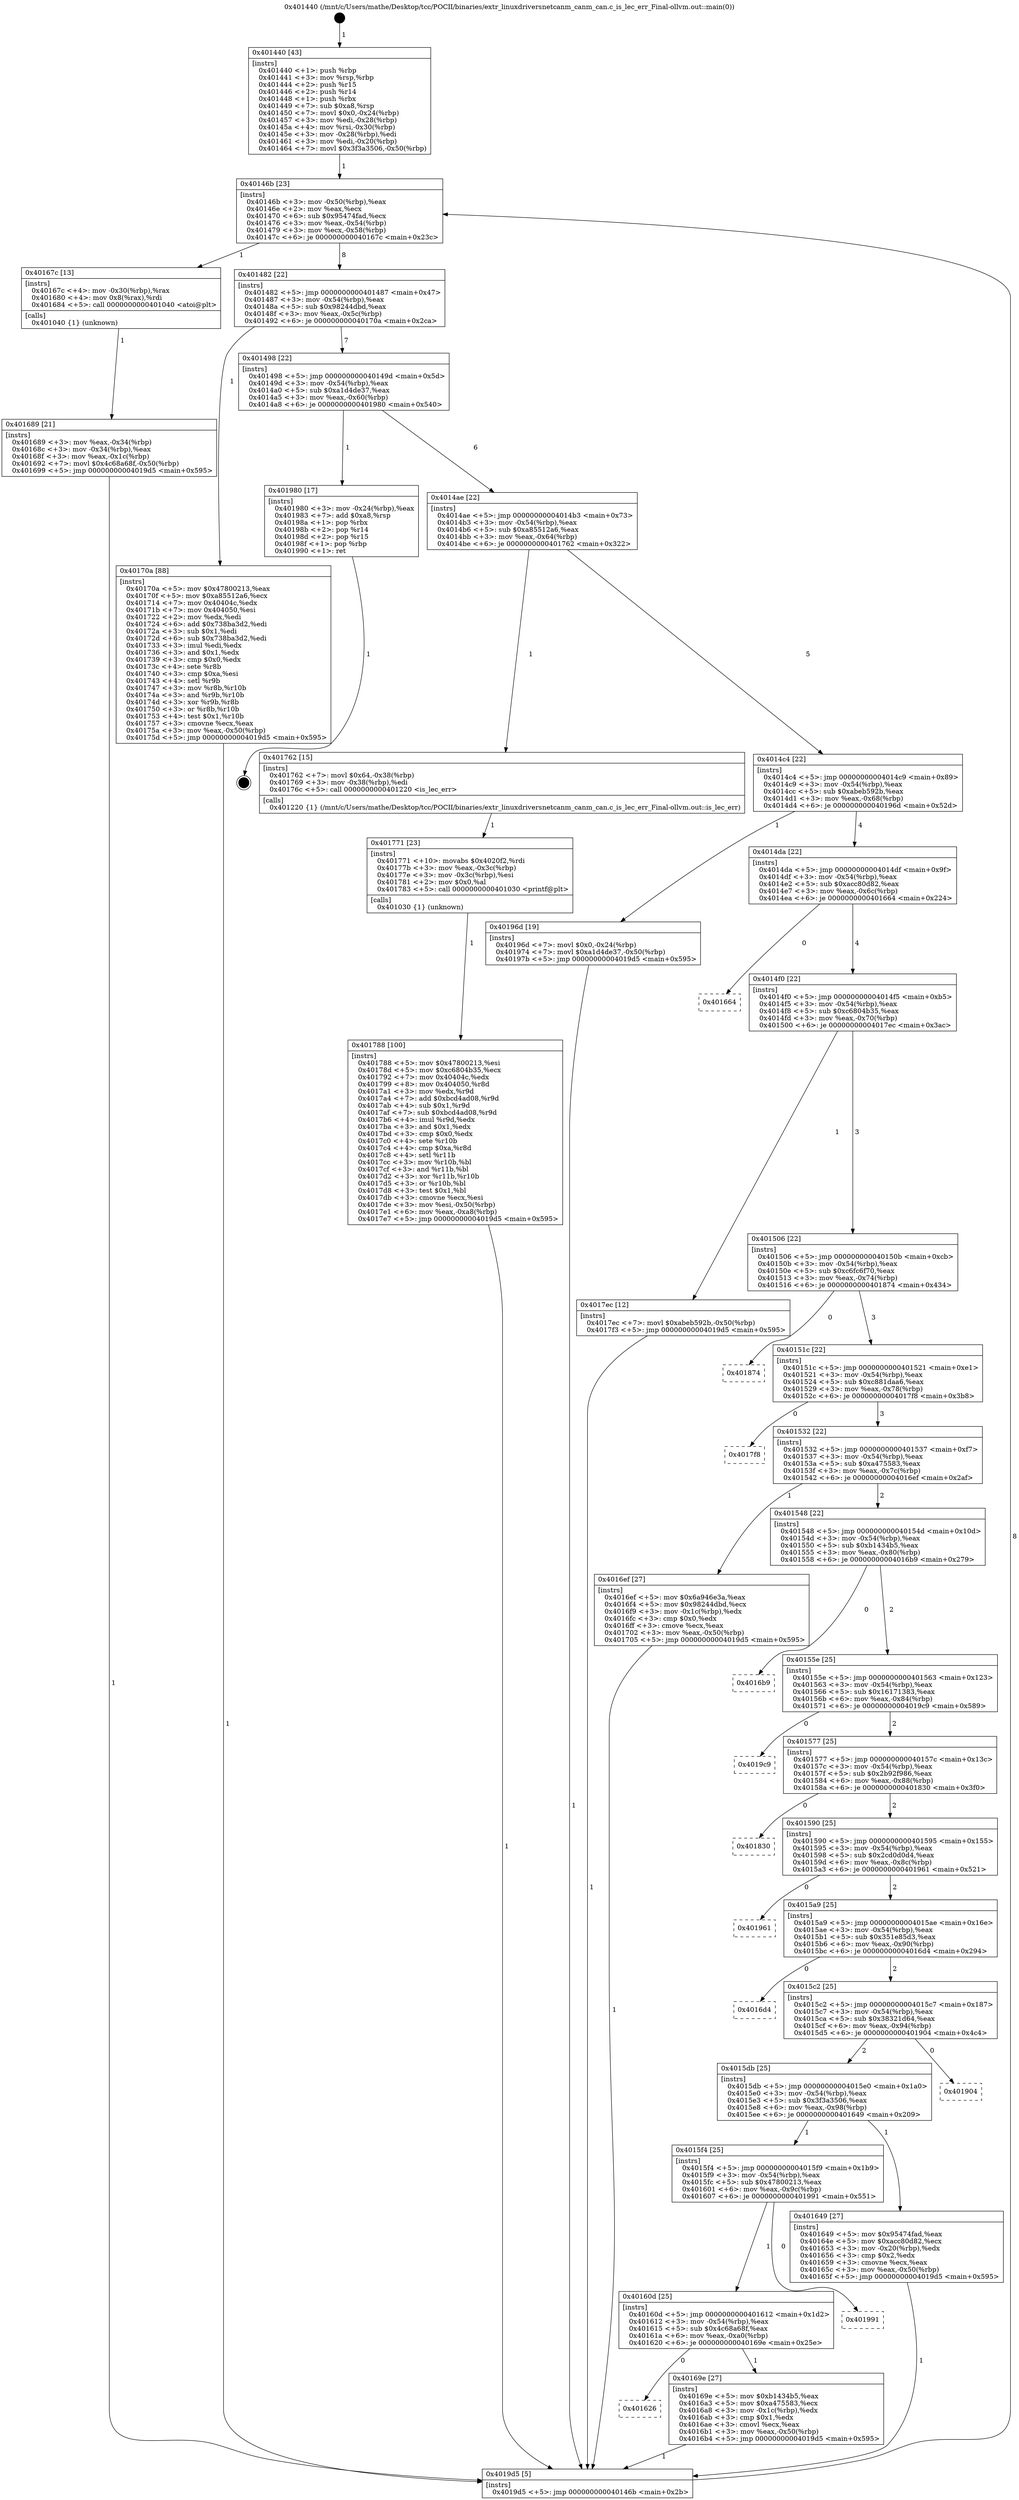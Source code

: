digraph "0x401440" {
  label = "0x401440 (/mnt/c/Users/mathe/Desktop/tcc/POCII/binaries/extr_linuxdriversnetcanm_canm_can.c_is_lec_err_Final-ollvm.out::main(0))"
  labelloc = "t"
  node[shape=record]

  Entry [label="",width=0.3,height=0.3,shape=circle,fillcolor=black,style=filled]
  "0x40146b" [label="{
     0x40146b [23]\l
     | [instrs]\l
     &nbsp;&nbsp;0x40146b \<+3\>: mov -0x50(%rbp),%eax\l
     &nbsp;&nbsp;0x40146e \<+2\>: mov %eax,%ecx\l
     &nbsp;&nbsp;0x401470 \<+6\>: sub $0x95474fad,%ecx\l
     &nbsp;&nbsp;0x401476 \<+3\>: mov %eax,-0x54(%rbp)\l
     &nbsp;&nbsp;0x401479 \<+3\>: mov %ecx,-0x58(%rbp)\l
     &nbsp;&nbsp;0x40147c \<+6\>: je 000000000040167c \<main+0x23c\>\l
  }"]
  "0x40167c" [label="{
     0x40167c [13]\l
     | [instrs]\l
     &nbsp;&nbsp;0x40167c \<+4\>: mov -0x30(%rbp),%rax\l
     &nbsp;&nbsp;0x401680 \<+4\>: mov 0x8(%rax),%rdi\l
     &nbsp;&nbsp;0x401684 \<+5\>: call 0000000000401040 \<atoi@plt\>\l
     | [calls]\l
     &nbsp;&nbsp;0x401040 \{1\} (unknown)\l
  }"]
  "0x401482" [label="{
     0x401482 [22]\l
     | [instrs]\l
     &nbsp;&nbsp;0x401482 \<+5\>: jmp 0000000000401487 \<main+0x47\>\l
     &nbsp;&nbsp;0x401487 \<+3\>: mov -0x54(%rbp),%eax\l
     &nbsp;&nbsp;0x40148a \<+5\>: sub $0x98244dbd,%eax\l
     &nbsp;&nbsp;0x40148f \<+3\>: mov %eax,-0x5c(%rbp)\l
     &nbsp;&nbsp;0x401492 \<+6\>: je 000000000040170a \<main+0x2ca\>\l
  }"]
  Exit [label="",width=0.3,height=0.3,shape=circle,fillcolor=black,style=filled,peripheries=2]
  "0x40170a" [label="{
     0x40170a [88]\l
     | [instrs]\l
     &nbsp;&nbsp;0x40170a \<+5\>: mov $0x47800213,%eax\l
     &nbsp;&nbsp;0x40170f \<+5\>: mov $0xa85512a6,%ecx\l
     &nbsp;&nbsp;0x401714 \<+7\>: mov 0x40404c,%edx\l
     &nbsp;&nbsp;0x40171b \<+7\>: mov 0x404050,%esi\l
     &nbsp;&nbsp;0x401722 \<+2\>: mov %edx,%edi\l
     &nbsp;&nbsp;0x401724 \<+6\>: add $0x738ba3d2,%edi\l
     &nbsp;&nbsp;0x40172a \<+3\>: sub $0x1,%edi\l
     &nbsp;&nbsp;0x40172d \<+6\>: sub $0x738ba3d2,%edi\l
     &nbsp;&nbsp;0x401733 \<+3\>: imul %edi,%edx\l
     &nbsp;&nbsp;0x401736 \<+3\>: and $0x1,%edx\l
     &nbsp;&nbsp;0x401739 \<+3\>: cmp $0x0,%edx\l
     &nbsp;&nbsp;0x40173c \<+4\>: sete %r8b\l
     &nbsp;&nbsp;0x401740 \<+3\>: cmp $0xa,%esi\l
     &nbsp;&nbsp;0x401743 \<+4\>: setl %r9b\l
     &nbsp;&nbsp;0x401747 \<+3\>: mov %r8b,%r10b\l
     &nbsp;&nbsp;0x40174a \<+3\>: and %r9b,%r10b\l
     &nbsp;&nbsp;0x40174d \<+3\>: xor %r9b,%r8b\l
     &nbsp;&nbsp;0x401750 \<+3\>: or %r8b,%r10b\l
     &nbsp;&nbsp;0x401753 \<+4\>: test $0x1,%r10b\l
     &nbsp;&nbsp;0x401757 \<+3\>: cmovne %ecx,%eax\l
     &nbsp;&nbsp;0x40175a \<+3\>: mov %eax,-0x50(%rbp)\l
     &nbsp;&nbsp;0x40175d \<+5\>: jmp 00000000004019d5 \<main+0x595\>\l
  }"]
  "0x401498" [label="{
     0x401498 [22]\l
     | [instrs]\l
     &nbsp;&nbsp;0x401498 \<+5\>: jmp 000000000040149d \<main+0x5d\>\l
     &nbsp;&nbsp;0x40149d \<+3\>: mov -0x54(%rbp),%eax\l
     &nbsp;&nbsp;0x4014a0 \<+5\>: sub $0xa1d4de37,%eax\l
     &nbsp;&nbsp;0x4014a5 \<+3\>: mov %eax,-0x60(%rbp)\l
     &nbsp;&nbsp;0x4014a8 \<+6\>: je 0000000000401980 \<main+0x540\>\l
  }"]
  "0x401788" [label="{
     0x401788 [100]\l
     | [instrs]\l
     &nbsp;&nbsp;0x401788 \<+5\>: mov $0x47800213,%esi\l
     &nbsp;&nbsp;0x40178d \<+5\>: mov $0xc6804b35,%ecx\l
     &nbsp;&nbsp;0x401792 \<+7\>: mov 0x40404c,%edx\l
     &nbsp;&nbsp;0x401799 \<+8\>: mov 0x404050,%r8d\l
     &nbsp;&nbsp;0x4017a1 \<+3\>: mov %edx,%r9d\l
     &nbsp;&nbsp;0x4017a4 \<+7\>: add $0xbcd4ad08,%r9d\l
     &nbsp;&nbsp;0x4017ab \<+4\>: sub $0x1,%r9d\l
     &nbsp;&nbsp;0x4017af \<+7\>: sub $0xbcd4ad08,%r9d\l
     &nbsp;&nbsp;0x4017b6 \<+4\>: imul %r9d,%edx\l
     &nbsp;&nbsp;0x4017ba \<+3\>: and $0x1,%edx\l
     &nbsp;&nbsp;0x4017bd \<+3\>: cmp $0x0,%edx\l
     &nbsp;&nbsp;0x4017c0 \<+4\>: sete %r10b\l
     &nbsp;&nbsp;0x4017c4 \<+4\>: cmp $0xa,%r8d\l
     &nbsp;&nbsp;0x4017c8 \<+4\>: setl %r11b\l
     &nbsp;&nbsp;0x4017cc \<+3\>: mov %r10b,%bl\l
     &nbsp;&nbsp;0x4017cf \<+3\>: and %r11b,%bl\l
     &nbsp;&nbsp;0x4017d2 \<+3\>: xor %r11b,%r10b\l
     &nbsp;&nbsp;0x4017d5 \<+3\>: or %r10b,%bl\l
     &nbsp;&nbsp;0x4017d8 \<+3\>: test $0x1,%bl\l
     &nbsp;&nbsp;0x4017db \<+3\>: cmovne %ecx,%esi\l
     &nbsp;&nbsp;0x4017de \<+3\>: mov %esi,-0x50(%rbp)\l
     &nbsp;&nbsp;0x4017e1 \<+6\>: mov %eax,-0xa8(%rbp)\l
     &nbsp;&nbsp;0x4017e7 \<+5\>: jmp 00000000004019d5 \<main+0x595\>\l
  }"]
  "0x401980" [label="{
     0x401980 [17]\l
     | [instrs]\l
     &nbsp;&nbsp;0x401980 \<+3\>: mov -0x24(%rbp),%eax\l
     &nbsp;&nbsp;0x401983 \<+7\>: add $0xa8,%rsp\l
     &nbsp;&nbsp;0x40198a \<+1\>: pop %rbx\l
     &nbsp;&nbsp;0x40198b \<+2\>: pop %r14\l
     &nbsp;&nbsp;0x40198d \<+2\>: pop %r15\l
     &nbsp;&nbsp;0x40198f \<+1\>: pop %rbp\l
     &nbsp;&nbsp;0x401990 \<+1\>: ret\l
  }"]
  "0x4014ae" [label="{
     0x4014ae [22]\l
     | [instrs]\l
     &nbsp;&nbsp;0x4014ae \<+5\>: jmp 00000000004014b3 \<main+0x73\>\l
     &nbsp;&nbsp;0x4014b3 \<+3\>: mov -0x54(%rbp),%eax\l
     &nbsp;&nbsp;0x4014b6 \<+5\>: sub $0xa85512a6,%eax\l
     &nbsp;&nbsp;0x4014bb \<+3\>: mov %eax,-0x64(%rbp)\l
     &nbsp;&nbsp;0x4014be \<+6\>: je 0000000000401762 \<main+0x322\>\l
  }"]
  "0x401771" [label="{
     0x401771 [23]\l
     | [instrs]\l
     &nbsp;&nbsp;0x401771 \<+10\>: movabs $0x4020f2,%rdi\l
     &nbsp;&nbsp;0x40177b \<+3\>: mov %eax,-0x3c(%rbp)\l
     &nbsp;&nbsp;0x40177e \<+3\>: mov -0x3c(%rbp),%esi\l
     &nbsp;&nbsp;0x401781 \<+2\>: mov $0x0,%al\l
     &nbsp;&nbsp;0x401783 \<+5\>: call 0000000000401030 \<printf@plt\>\l
     | [calls]\l
     &nbsp;&nbsp;0x401030 \{1\} (unknown)\l
  }"]
  "0x401762" [label="{
     0x401762 [15]\l
     | [instrs]\l
     &nbsp;&nbsp;0x401762 \<+7\>: movl $0x64,-0x38(%rbp)\l
     &nbsp;&nbsp;0x401769 \<+3\>: mov -0x38(%rbp),%edi\l
     &nbsp;&nbsp;0x40176c \<+5\>: call 0000000000401220 \<is_lec_err\>\l
     | [calls]\l
     &nbsp;&nbsp;0x401220 \{1\} (/mnt/c/Users/mathe/Desktop/tcc/POCII/binaries/extr_linuxdriversnetcanm_canm_can.c_is_lec_err_Final-ollvm.out::is_lec_err)\l
  }"]
  "0x4014c4" [label="{
     0x4014c4 [22]\l
     | [instrs]\l
     &nbsp;&nbsp;0x4014c4 \<+5\>: jmp 00000000004014c9 \<main+0x89\>\l
     &nbsp;&nbsp;0x4014c9 \<+3\>: mov -0x54(%rbp),%eax\l
     &nbsp;&nbsp;0x4014cc \<+5\>: sub $0xabeb592b,%eax\l
     &nbsp;&nbsp;0x4014d1 \<+3\>: mov %eax,-0x68(%rbp)\l
     &nbsp;&nbsp;0x4014d4 \<+6\>: je 000000000040196d \<main+0x52d\>\l
  }"]
  "0x401626" [label="{
     0x401626\l
  }", style=dashed]
  "0x40196d" [label="{
     0x40196d [19]\l
     | [instrs]\l
     &nbsp;&nbsp;0x40196d \<+7\>: movl $0x0,-0x24(%rbp)\l
     &nbsp;&nbsp;0x401974 \<+7\>: movl $0xa1d4de37,-0x50(%rbp)\l
     &nbsp;&nbsp;0x40197b \<+5\>: jmp 00000000004019d5 \<main+0x595\>\l
  }"]
  "0x4014da" [label="{
     0x4014da [22]\l
     | [instrs]\l
     &nbsp;&nbsp;0x4014da \<+5\>: jmp 00000000004014df \<main+0x9f\>\l
     &nbsp;&nbsp;0x4014df \<+3\>: mov -0x54(%rbp),%eax\l
     &nbsp;&nbsp;0x4014e2 \<+5\>: sub $0xacc80d82,%eax\l
     &nbsp;&nbsp;0x4014e7 \<+3\>: mov %eax,-0x6c(%rbp)\l
     &nbsp;&nbsp;0x4014ea \<+6\>: je 0000000000401664 \<main+0x224\>\l
  }"]
  "0x40169e" [label="{
     0x40169e [27]\l
     | [instrs]\l
     &nbsp;&nbsp;0x40169e \<+5\>: mov $0xb1434b5,%eax\l
     &nbsp;&nbsp;0x4016a3 \<+5\>: mov $0xa475583,%ecx\l
     &nbsp;&nbsp;0x4016a8 \<+3\>: mov -0x1c(%rbp),%edx\l
     &nbsp;&nbsp;0x4016ab \<+3\>: cmp $0x1,%edx\l
     &nbsp;&nbsp;0x4016ae \<+3\>: cmovl %ecx,%eax\l
     &nbsp;&nbsp;0x4016b1 \<+3\>: mov %eax,-0x50(%rbp)\l
     &nbsp;&nbsp;0x4016b4 \<+5\>: jmp 00000000004019d5 \<main+0x595\>\l
  }"]
  "0x401664" [label="{
     0x401664\l
  }", style=dashed]
  "0x4014f0" [label="{
     0x4014f0 [22]\l
     | [instrs]\l
     &nbsp;&nbsp;0x4014f0 \<+5\>: jmp 00000000004014f5 \<main+0xb5\>\l
     &nbsp;&nbsp;0x4014f5 \<+3\>: mov -0x54(%rbp),%eax\l
     &nbsp;&nbsp;0x4014f8 \<+5\>: sub $0xc6804b35,%eax\l
     &nbsp;&nbsp;0x4014fd \<+3\>: mov %eax,-0x70(%rbp)\l
     &nbsp;&nbsp;0x401500 \<+6\>: je 00000000004017ec \<main+0x3ac\>\l
  }"]
  "0x40160d" [label="{
     0x40160d [25]\l
     | [instrs]\l
     &nbsp;&nbsp;0x40160d \<+5\>: jmp 0000000000401612 \<main+0x1d2\>\l
     &nbsp;&nbsp;0x401612 \<+3\>: mov -0x54(%rbp),%eax\l
     &nbsp;&nbsp;0x401615 \<+5\>: sub $0x4c68a68f,%eax\l
     &nbsp;&nbsp;0x40161a \<+6\>: mov %eax,-0xa0(%rbp)\l
     &nbsp;&nbsp;0x401620 \<+6\>: je 000000000040169e \<main+0x25e\>\l
  }"]
  "0x4017ec" [label="{
     0x4017ec [12]\l
     | [instrs]\l
     &nbsp;&nbsp;0x4017ec \<+7\>: movl $0xabeb592b,-0x50(%rbp)\l
     &nbsp;&nbsp;0x4017f3 \<+5\>: jmp 00000000004019d5 \<main+0x595\>\l
  }"]
  "0x401506" [label="{
     0x401506 [22]\l
     | [instrs]\l
     &nbsp;&nbsp;0x401506 \<+5\>: jmp 000000000040150b \<main+0xcb\>\l
     &nbsp;&nbsp;0x40150b \<+3\>: mov -0x54(%rbp),%eax\l
     &nbsp;&nbsp;0x40150e \<+5\>: sub $0xc6fc6f70,%eax\l
     &nbsp;&nbsp;0x401513 \<+3\>: mov %eax,-0x74(%rbp)\l
     &nbsp;&nbsp;0x401516 \<+6\>: je 0000000000401874 \<main+0x434\>\l
  }"]
  "0x401991" [label="{
     0x401991\l
  }", style=dashed]
  "0x401874" [label="{
     0x401874\l
  }", style=dashed]
  "0x40151c" [label="{
     0x40151c [22]\l
     | [instrs]\l
     &nbsp;&nbsp;0x40151c \<+5\>: jmp 0000000000401521 \<main+0xe1\>\l
     &nbsp;&nbsp;0x401521 \<+3\>: mov -0x54(%rbp),%eax\l
     &nbsp;&nbsp;0x401524 \<+5\>: sub $0xc881daa6,%eax\l
     &nbsp;&nbsp;0x401529 \<+3\>: mov %eax,-0x78(%rbp)\l
     &nbsp;&nbsp;0x40152c \<+6\>: je 00000000004017f8 \<main+0x3b8\>\l
  }"]
  "0x401689" [label="{
     0x401689 [21]\l
     | [instrs]\l
     &nbsp;&nbsp;0x401689 \<+3\>: mov %eax,-0x34(%rbp)\l
     &nbsp;&nbsp;0x40168c \<+3\>: mov -0x34(%rbp),%eax\l
     &nbsp;&nbsp;0x40168f \<+3\>: mov %eax,-0x1c(%rbp)\l
     &nbsp;&nbsp;0x401692 \<+7\>: movl $0x4c68a68f,-0x50(%rbp)\l
     &nbsp;&nbsp;0x401699 \<+5\>: jmp 00000000004019d5 \<main+0x595\>\l
  }"]
  "0x4017f8" [label="{
     0x4017f8\l
  }", style=dashed]
  "0x401532" [label="{
     0x401532 [22]\l
     | [instrs]\l
     &nbsp;&nbsp;0x401532 \<+5\>: jmp 0000000000401537 \<main+0xf7\>\l
     &nbsp;&nbsp;0x401537 \<+3\>: mov -0x54(%rbp),%eax\l
     &nbsp;&nbsp;0x40153a \<+5\>: sub $0xa475583,%eax\l
     &nbsp;&nbsp;0x40153f \<+3\>: mov %eax,-0x7c(%rbp)\l
     &nbsp;&nbsp;0x401542 \<+6\>: je 00000000004016ef \<main+0x2af\>\l
  }"]
  "0x401440" [label="{
     0x401440 [43]\l
     | [instrs]\l
     &nbsp;&nbsp;0x401440 \<+1\>: push %rbp\l
     &nbsp;&nbsp;0x401441 \<+3\>: mov %rsp,%rbp\l
     &nbsp;&nbsp;0x401444 \<+2\>: push %r15\l
     &nbsp;&nbsp;0x401446 \<+2\>: push %r14\l
     &nbsp;&nbsp;0x401448 \<+1\>: push %rbx\l
     &nbsp;&nbsp;0x401449 \<+7\>: sub $0xa8,%rsp\l
     &nbsp;&nbsp;0x401450 \<+7\>: movl $0x0,-0x24(%rbp)\l
     &nbsp;&nbsp;0x401457 \<+3\>: mov %edi,-0x28(%rbp)\l
     &nbsp;&nbsp;0x40145a \<+4\>: mov %rsi,-0x30(%rbp)\l
     &nbsp;&nbsp;0x40145e \<+3\>: mov -0x28(%rbp),%edi\l
     &nbsp;&nbsp;0x401461 \<+3\>: mov %edi,-0x20(%rbp)\l
     &nbsp;&nbsp;0x401464 \<+7\>: movl $0x3f3a3506,-0x50(%rbp)\l
  }"]
  "0x4016ef" [label="{
     0x4016ef [27]\l
     | [instrs]\l
     &nbsp;&nbsp;0x4016ef \<+5\>: mov $0x6a946e3a,%eax\l
     &nbsp;&nbsp;0x4016f4 \<+5\>: mov $0x98244dbd,%ecx\l
     &nbsp;&nbsp;0x4016f9 \<+3\>: mov -0x1c(%rbp),%edx\l
     &nbsp;&nbsp;0x4016fc \<+3\>: cmp $0x0,%edx\l
     &nbsp;&nbsp;0x4016ff \<+3\>: cmove %ecx,%eax\l
     &nbsp;&nbsp;0x401702 \<+3\>: mov %eax,-0x50(%rbp)\l
     &nbsp;&nbsp;0x401705 \<+5\>: jmp 00000000004019d5 \<main+0x595\>\l
  }"]
  "0x401548" [label="{
     0x401548 [22]\l
     | [instrs]\l
     &nbsp;&nbsp;0x401548 \<+5\>: jmp 000000000040154d \<main+0x10d\>\l
     &nbsp;&nbsp;0x40154d \<+3\>: mov -0x54(%rbp),%eax\l
     &nbsp;&nbsp;0x401550 \<+5\>: sub $0xb1434b5,%eax\l
     &nbsp;&nbsp;0x401555 \<+3\>: mov %eax,-0x80(%rbp)\l
     &nbsp;&nbsp;0x401558 \<+6\>: je 00000000004016b9 \<main+0x279\>\l
  }"]
  "0x4019d5" [label="{
     0x4019d5 [5]\l
     | [instrs]\l
     &nbsp;&nbsp;0x4019d5 \<+5\>: jmp 000000000040146b \<main+0x2b\>\l
  }"]
  "0x4016b9" [label="{
     0x4016b9\l
  }", style=dashed]
  "0x40155e" [label="{
     0x40155e [25]\l
     | [instrs]\l
     &nbsp;&nbsp;0x40155e \<+5\>: jmp 0000000000401563 \<main+0x123\>\l
     &nbsp;&nbsp;0x401563 \<+3\>: mov -0x54(%rbp),%eax\l
     &nbsp;&nbsp;0x401566 \<+5\>: sub $0x16171383,%eax\l
     &nbsp;&nbsp;0x40156b \<+6\>: mov %eax,-0x84(%rbp)\l
     &nbsp;&nbsp;0x401571 \<+6\>: je 00000000004019c9 \<main+0x589\>\l
  }"]
  "0x4015f4" [label="{
     0x4015f4 [25]\l
     | [instrs]\l
     &nbsp;&nbsp;0x4015f4 \<+5\>: jmp 00000000004015f9 \<main+0x1b9\>\l
     &nbsp;&nbsp;0x4015f9 \<+3\>: mov -0x54(%rbp),%eax\l
     &nbsp;&nbsp;0x4015fc \<+5\>: sub $0x47800213,%eax\l
     &nbsp;&nbsp;0x401601 \<+6\>: mov %eax,-0x9c(%rbp)\l
     &nbsp;&nbsp;0x401607 \<+6\>: je 0000000000401991 \<main+0x551\>\l
  }"]
  "0x4019c9" [label="{
     0x4019c9\l
  }", style=dashed]
  "0x401577" [label="{
     0x401577 [25]\l
     | [instrs]\l
     &nbsp;&nbsp;0x401577 \<+5\>: jmp 000000000040157c \<main+0x13c\>\l
     &nbsp;&nbsp;0x40157c \<+3\>: mov -0x54(%rbp),%eax\l
     &nbsp;&nbsp;0x40157f \<+5\>: sub $0x2b92f986,%eax\l
     &nbsp;&nbsp;0x401584 \<+6\>: mov %eax,-0x88(%rbp)\l
     &nbsp;&nbsp;0x40158a \<+6\>: je 0000000000401830 \<main+0x3f0\>\l
  }"]
  "0x401649" [label="{
     0x401649 [27]\l
     | [instrs]\l
     &nbsp;&nbsp;0x401649 \<+5\>: mov $0x95474fad,%eax\l
     &nbsp;&nbsp;0x40164e \<+5\>: mov $0xacc80d82,%ecx\l
     &nbsp;&nbsp;0x401653 \<+3\>: mov -0x20(%rbp),%edx\l
     &nbsp;&nbsp;0x401656 \<+3\>: cmp $0x2,%edx\l
     &nbsp;&nbsp;0x401659 \<+3\>: cmovne %ecx,%eax\l
     &nbsp;&nbsp;0x40165c \<+3\>: mov %eax,-0x50(%rbp)\l
     &nbsp;&nbsp;0x40165f \<+5\>: jmp 00000000004019d5 \<main+0x595\>\l
  }"]
  "0x401830" [label="{
     0x401830\l
  }", style=dashed]
  "0x401590" [label="{
     0x401590 [25]\l
     | [instrs]\l
     &nbsp;&nbsp;0x401590 \<+5\>: jmp 0000000000401595 \<main+0x155\>\l
     &nbsp;&nbsp;0x401595 \<+3\>: mov -0x54(%rbp),%eax\l
     &nbsp;&nbsp;0x401598 \<+5\>: sub $0x2cd0d0d4,%eax\l
     &nbsp;&nbsp;0x40159d \<+6\>: mov %eax,-0x8c(%rbp)\l
     &nbsp;&nbsp;0x4015a3 \<+6\>: je 0000000000401961 \<main+0x521\>\l
  }"]
  "0x4015db" [label="{
     0x4015db [25]\l
     | [instrs]\l
     &nbsp;&nbsp;0x4015db \<+5\>: jmp 00000000004015e0 \<main+0x1a0\>\l
     &nbsp;&nbsp;0x4015e0 \<+3\>: mov -0x54(%rbp),%eax\l
     &nbsp;&nbsp;0x4015e3 \<+5\>: sub $0x3f3a3506,%eax\l
     &nbsp;&nbsp;0x4015e8 \<+6\>: mov %eax,-0x98(%rbp)\l
     &nbsp;&nbsp;0x4015ee \<+6\>: je 0000000000401649 \<main+0x209\>\l
  }"]
  "0x401961" [label="{
     0x401961\l
  }", style=dashed]
  "0x4015a9" [label="{
     0x4015a9 [25]\l
     | [instrs]\l
     &nbsp;&nbsp;0x4015a9 \<+5\>: jmp 00000000004015ae \<main+0x16e\>\l
     &nbsp;&nbsp;0x4015ae \<+3\>: mov -0x54(%rbp),%eax\l
     &nbsp;&nbsp;0x4015b1 \<+5\>: sub $0x351e85d3,%eax\l
     &nbsp;&nbsp;0x4015b6 \<+6\>: mov %eax,-0x90(%rbp)\l
     &nbsp;&nbsp;0x4015bc \<+6\>: je 00000000004016d4 \<main+0x294\>\l
  }"]
  "0x401904" [label="{
     0x401904\l
  }", style=dashed]
  "0x4016d4" [label="{
     0x4016d4\l
  }", style=dashed]
  "0x4015c2" [label="{
     0x4015c2 [25]\l
     | [instrs]\l
     &nbsp;&nbsp;0x4015c2 \<+5\>: jmp 00000000004015c7 \<main+0x187\>\l
     &nbsp;&nbsp;0x4015c7 \<+3\>: mov -0x54(%rbp),%eax\l
     &nbsp;&nbsp;0x4015ca \<+5\>: sub $0x38321d64,%eax\l
     &nbsp;&nbsp;0x4015cf \<+6\>: mov %eax,-0x94(%rbp)\l
     &nbsp;&nbsp;0x4015d5 \<+6\>: je 0000000000401904 \<main+0x4c4\>\l
  }"]
  Entry -> "0x401440" [label=" 1"]
  "0x40146b" -> "0x40167c" [label=" 1"]
  "0x40146b" -> "0x401482" [label=" 8"]
  "0x401980" -> Exit [label=" 1"]
  "0x401482" -> "0x40170a" [label=" 1"]
  "0x401482" -> "0x401498" [label=" 7"]
  "0x40196d" -> "0x4019d5" [label=" 1"]
  "0x401498" -> "0x401980" [label=" 1"]
  "0x401498" -> "0x4014ae" [label=" 6"]
  "0x4017ec" -> "0x4019d5" [label=" 1"]
  "0x4014ae" -> "0x401762" [label=" 1"]
  "0x4014ae" -> "0x4014c4" [label=" 5"]
  "0x401788" -> "0x4019d5" [label=" 1"]
  "0x4014c4" -> "0x40196d" [label=" 1"]
  "0x4014c4" -> "0x4014da" [label=" 4"]
  "0x401771" -> "0x401788" [label=" 1"]
  "0x4014da" -> "0x401664" [label=" 0"]
  "0x4014da" -> "0x4014f0" [label=" 4"]
  "0x401762" -> "0x401771" [label=" 1"]
  "0x4014f0" -> "0x4017ec" [label=" 1"]
  "0x4014f0" -> "0x401506" [label=" 3"]
  "0x4016ef" -> "0x4019d5" [label=" 1"]
  "0x401506" -> "0x401874" [label=" 0"]
  "0x401506" -> "0x40151c" [label=" 3"]
  "0x40169e" -> "0x4019d5" [label=" 1"]
  "0x40151c" -> "0x4017f8" [label=" 0"]
  "0x40151c" -> "0x401532" [label=" 3"]
  "0x40160d" -> "0x40169e" [label=" 1"]
  "0x401532" -> "0x4016ef" [label=" 1"]
  "0x401532" -> "0x401548" [label=" 2"]
  "0x40170a" -> "0x4019d5" [label=" 1"]
  "0x401548" -> "0x4016b9" [label=" 0"]
  "0x401548" -> "0x40155e" [label=" 2"]
  "0x4015f4" -> "0x40160d" [label=" 1"]
  "0x40155e" -> "0x4019c9" [label=" 0"]
  "0x40155e" -> "0x401577" [label=" 2"]
  "0x4015f4" -> "0x401991" [label=" 0"]
  "0x401577" -> "0x401830" [label=" 0"]
  "0x401577" -> "0x401590" [label=" 2"]
  "0x40160d" -> "0x401626" [label=" 0"]
  "0x401590" -> "0x401961" [label=" 0"]
  "0x401590" -> "0x4015a9" [label=" 2"]
  "0x40167c" -> "0x401689" [label=" 1"]
  "0x4015a9" -> "0x4016d4" [label=" 0"]
  "0x4015a9" -> "0x4015c2" [label=" 2"]
  "0x4019d5" -> "0x40146b" [label=" 8"]
  "0x4015c2" -> "0x401904" [label=" 0"]
  "0x4015c2" -> "0x4015db" [label=" 2"]
  "0x401689" -> "0x4019d5" [label=" 1"]
  "0x4015db" -> "0x401649" [label=" 1"]
  "0x4015db" -> "0x4015f4" [label=" 1"]
  "0x401649" -> "0x4019d5" [label=" 1"]
  "0x401440" -> "0x40146b" [label=" 1"]
}
